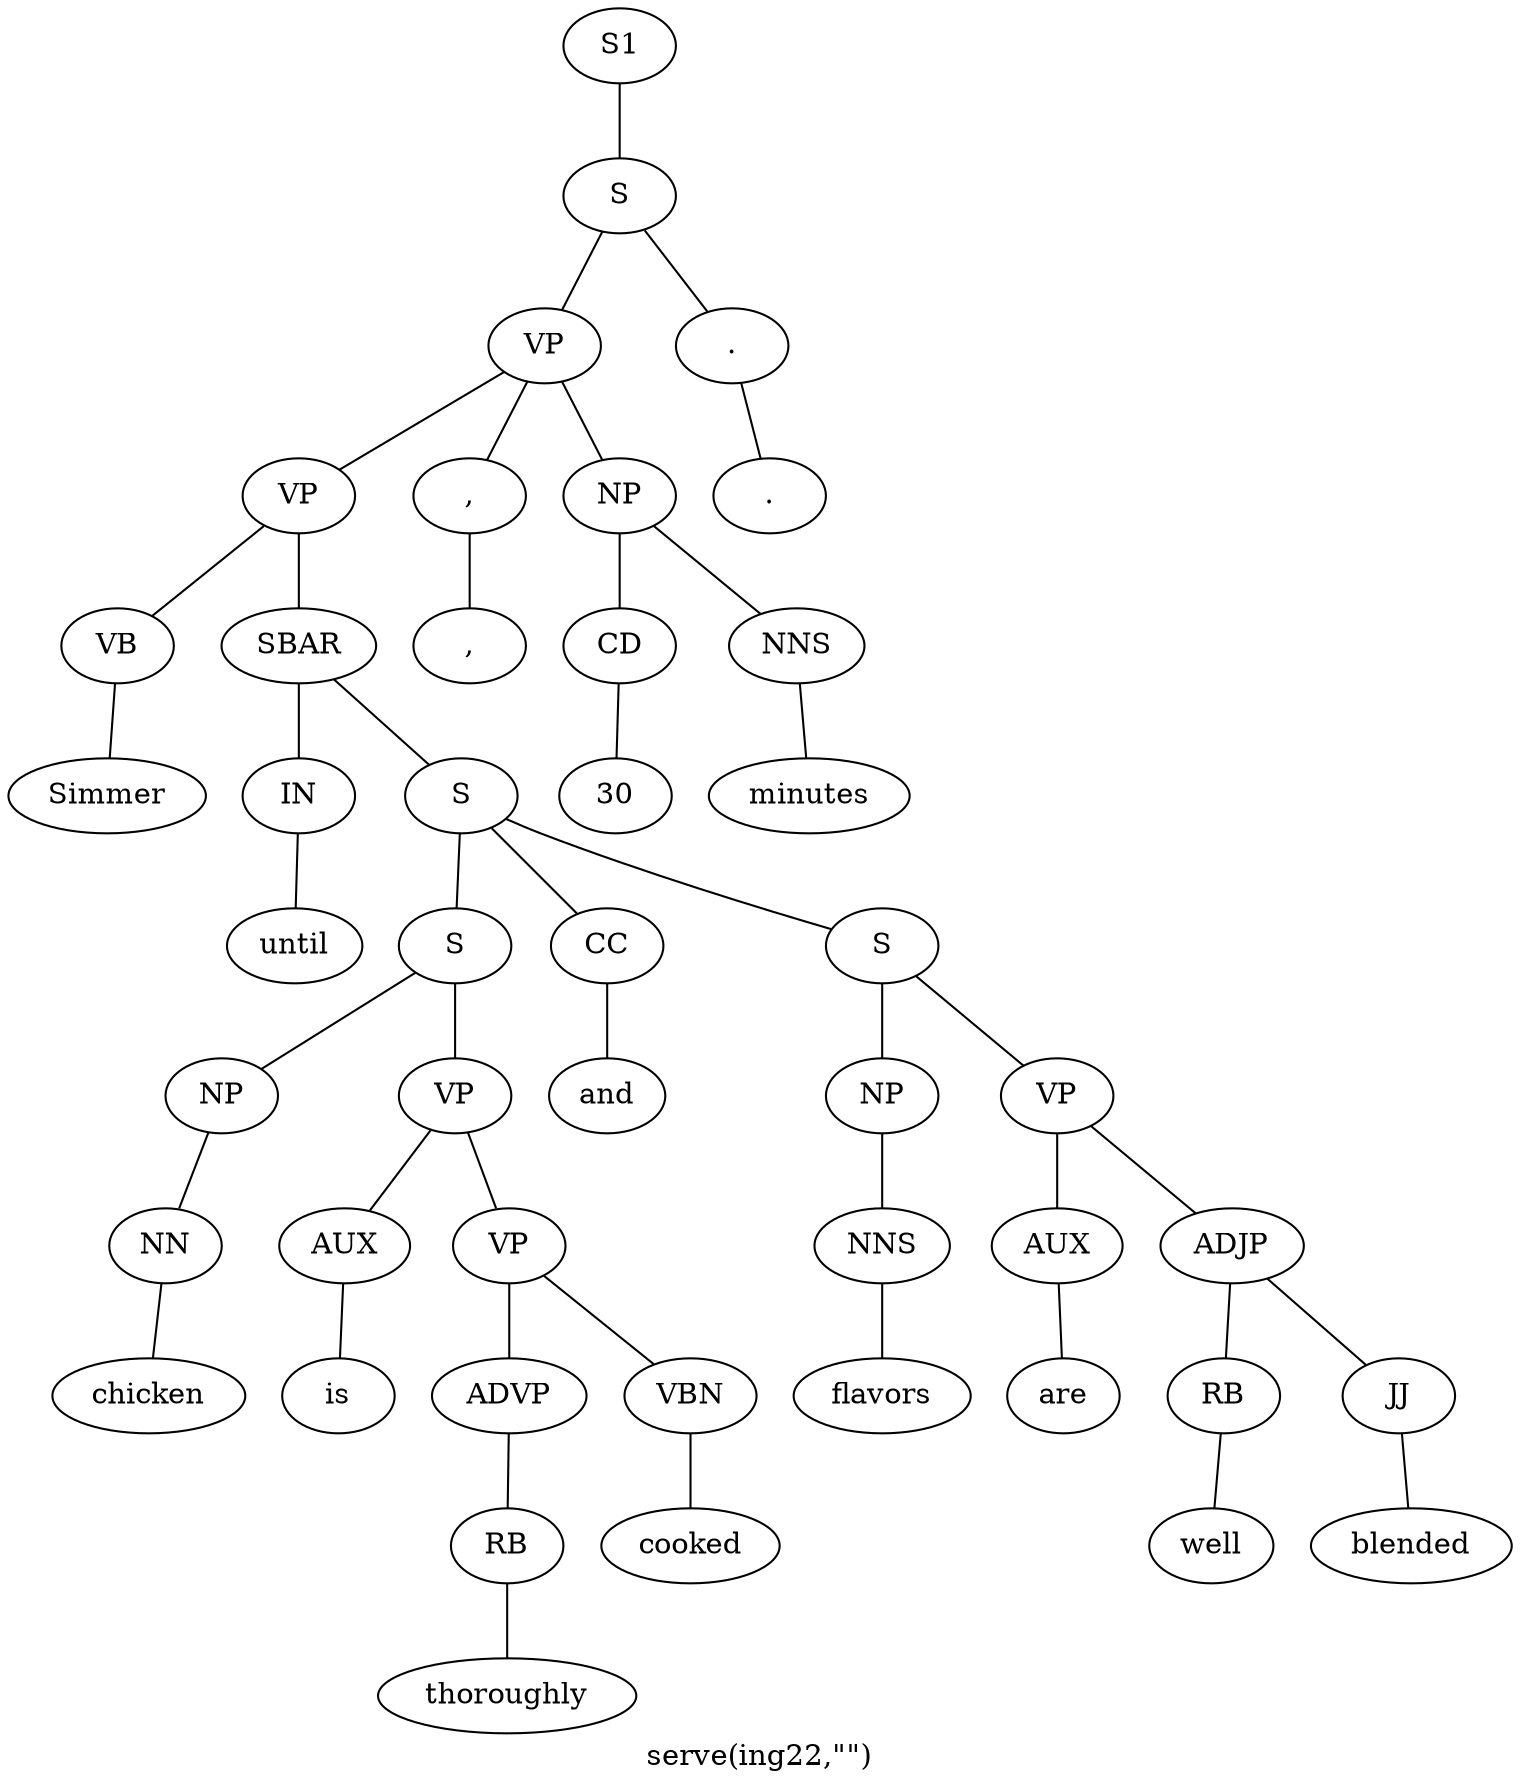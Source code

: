graph SyntaxGraph {
	label = "serve(ing22,\"\")";
	Node0 [label="S1"];
	Node1 [label="S"];
	Node2 [label="VP"];
	Node3 [label="VP"];
	Node4 [label="VB"];
	Node5 [label="Simmer"];
	Node6 [label="SBAR"];
	Node7 [label="IN"];
	Node8 [label="until"];
	Node9 [label="S"];
	Node10 [label="S"];
	Node11 [label="NP"];
	Node12 [label="NN"];
	Node13 [label="chicken"];
	Node14 [label="VP"];
	Node15 [label="AUX"];
	Node16 [label="is"];
	Node17 [label="VP"];
	Node18 [label="ADVP"];
	Node19 [label="RB"];
	Node20 [label="thoroughly"];
	Node21 [label="VBN"];
	Node22 [label="cooked"];
	Node23 [label="CC"];
	Node24 [label="and"];
	Node25 [label="S"];
	Node26 [label="NP"];
	Node27 [label="NNS"];
	Node28 [label="flavors"];
	Node29 [label="VP"];
	Node30 [label="AUX"];
	Node31 [label="are"];
	Node32 [label="ADJP"];
	Node33 [label="RB"];
	Node34 [label="well"];
	Node35 [label="JJ"];
	Node36 [label="blended"];
	Node37 [label=","];
	Node38 [label=","];
	Node39 [label="NP"];
	Node40 [label="CD"];
	Node41 [label="30"];
	Node42 [label="NNS"];
	Node43 [label="minutes"];
	Node44 [label="."];
	Node45 [label="."];

	Node0 -- Node1;
	Node1 -- Node2;
	Node1 -- Node44;
	Node2 -- Node3;
	Node2 -- Node37;
	Node2 -- Node39;
	Node3 -- Node4;
	Node3 -- Node6;
	Node4 -- Node5;
	Node6 -- Node7;
	Node6 -- Node9;
	Node7 -- Node8;
	Node9 -- Node10;
	Node9 -- Node23;
	Node9 -- Node25;
	Node10 -- Node11;
	Node10 -- Node14;
	Node11 -- Node12;
	Node12 -- Node13;
	Node14 -- Node15;
	Node14 -- Node17;
	Node15 -- Node16;
	Node17 -- Node18;
	Node17 -- Node21;
	Node18 -- Node19;
	Node19 -- Node20;
	Node21 -- Node22;
	Node23 -- Node24;
	Node25 -- Node26;
	Node25 -- Node29;
	Node26 -- Node27;
	Node27 -- Node28;
	Node29 -- Node30;
	Node29 -- Node32;
	Node30 -- Node31;
	Node32 -- Node33;
	Node32 -- Node35;
	Node33 -- Node34;
	Node35 -- Node36;
	Node37 -- Node38;
	Node39 -- Node40;
	Node39 -- Node42;
	Node40 -- Node41;
	Node42 -- Node43;
	Node44 -- Node45;
}